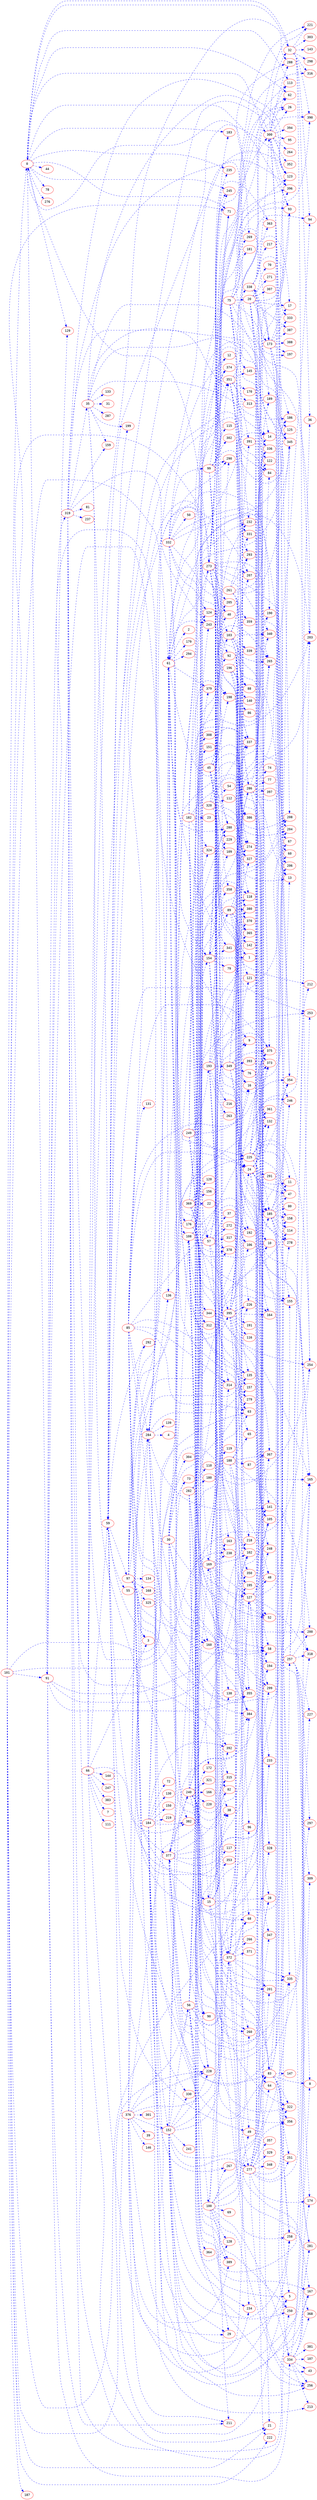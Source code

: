 digraph dumpedGraph {
		node[color=Red,fontname=Courier]
		edge[color=Blue,style=dashed]
		rankdir=LR; //Rank Direction Left to Right
		/*Total Nodes : 59 */
"0"->{"32" "44" "62" "71" "78" "91" "93" "113" "129" "183" "235" "245" "269" "276" "300"}
"15"->{"28" "38" "83" "117" "248" "258" "299" "353" "372" "392"}
"20"->{"10" "13" "17" "21" "70" "83" "105" "173" "197" "258" "271" "307" "336" "387" "396"}
"24"->{"11" "36" "47" "105" "132" "165" "185" "222" "278" "291" "336" "354" "373" "375"}
"30"->{"14" "52" "58" "73" "108" "135" "304" "356" "382" "384"}
"32"->{"0" "36" "94" "143" "221" "254" "298" "303" "316" "390"}
"35"->{"31" "59" "84" "90" "123" "133" "145" "159" "199" "203" "287" "345"}
"45"->{"40" "198" "204" "208" "229" "253" "280" "316" "337" "367"}
"56"->{"10" "68" "90" "100" "105" "128" "233" "256" "345" "364" "373" "380"}
"57"->{"9" "37" "83" "121" "272" "317" "358" "368" "378" "395"}
"59"->{"3" "5" "38" "49" "55" "67" "97" "123" "199" "292" "293" "318"}
"61"->{"2" "65" "108" "135" "154" "179" "186" "203" "243" "274" "280" "284" "294" "341" "351" "374" "379"}
"66"->{"3" "7" "49" "59" "111" "144" "186" "247" "288" "382" "383" "396"}
"75"->{"17" "20" "26" "93" "123" "181" "203" "226" "293" "336" "375" "391"}
"83"->{"8" "13" "123" "147" "158" "250" "251" "257" "258" "322" "356"}
"85"->{"15" "24" "63" "105" "106" "131" "165" "213" "278" "284" "314" "337" "373" "375" "384" "395"}
"89"->{"1" "96" "118" "121" "142" "189" "286" "327" "365" "380"}
"91"->{"9" "129" "136" "163" "211" "218" "319" "334" "355"}
"97"->{"3" "114" "134" "160" "168" "194" "225" "226" "284" "292" "324" "325" "355" "377" "384"}
"99"->{"12" "115" "118" "127" "157" "288" "290" "302" "337" "374"}
"100"->{"29" "69" "96" "128" "221" "256" "260" "267" "334" "335" "347" "372" "389"}
"101"->{"0" "21" "61" "63" "71" "91" "165" "187" "222" "228" "254" "273"}
"103"->{"24" "88" "94" "105" "132" "185" "207" "246" "265" "339" "340" "354" "370" "373" "386"}
"108"->{"92" "109" "154" "160" "192" "245" "260" "273" "312" "344" "378" "379" "389"}
"127"->{"48" "52" "84" "141" "155" "265" "299" "318" "328" "367"}
"152"->{"29" "56" "58" "68" "83" "105" "167" "174" "228" "234" "241" "250" "258" "277" "280" "330" "345"}
"154"->{"1" "79" "82" "89" "102" "113" "155" "238" "265" "341"}
"169"->{"52" "63" "102" "119" "127" "138" "200" "201" "238" "274" "314" "372"}
"173"->{"17" "125" "186" "197" "204" "206" "333" "338" "345" "387" "388"}
"176"->{"63" "122" "127" "151" "169" "232" "250" "253" "279" "308" "314" "355" "363"}
"182"->{"23" "57" "64" "68" "124" "198" "203" "208" "324" "378" "386"}
"184"->{"8" "60" "72" "83" "130" "150" "152" "219" "258" "267" "327" "330" "382" "392"}
"185"->{"11" "47" "80" "114" "155" "158" "246" "278" "281" "334" "354"}
"188"->{"65" "87" "157" "167" "200" "279" "293" "355" "367" "384"}
"193"->{"38" "71" "211" "216" "232" "254" "263" "349" "365" "370" "375" "390"}
"196"->{"16" "49" "62" "86" "88" "140" "165" "265" "327" "350"}
"225"->{"11" "14" "47" "93" "114" "132" "164" "185" "190" "194" "233" "246" "254" "281" "340" "347" "354" "361" "375"}
"240"->{"15" "82" "102" "127" "138" "166" "167" "169" "220" "299" "309" "315" "321" "322" "377" "391"}
"249"->{"16" "24" "48" "103" "193" "204" "205" "228" "260" "299"}
"257"->{"8" "174" "200" "203" "212" "227" "253" "297" "309" "318"}
"261"->{"102" "286" "293" "318" "327" "331" "336" "345" "359" "380"}
"273"->{"0" "13" "26" "40" "61" "92" "103" "109" "158" "165" "183" "185" "205" "207" "212" "221" "235" "245" "280" "300" "335" "340" "351" "373" "374"}
"277"->{"28" "43" "64" "83" "93" "174" "201" "251" "297" "322" "329" "345" "348" "356" "357"}
"282"->{"58" "110" "118" "164" "172" "173" "180" "228" "335" "396"}
"284"->{"4" "5" "61" "83" "135" "136" "139" "141" "160" "207" "256"}
"286"->{"13" "28" "59" "74" "77" "122" "125" "154" "248" "397"}
"300"->{"5" "26" "32" "59" "60" "62" "67" "93" "95" "113" "123" "208" "264" "288" "335" "352" "394" "396"}
"319"->{"21" "35" "81" "84" "123" "159" "237" "243" "250" "254" "281" "345" "392"}
"320"->{"13" "54" "68" "71" "112" "163" "290" "315" "337" "365"}
"332"->{"12" "50" "63" "99" "124" "176" "185" "190" "198" "225" "265" "290" "354" "358"}
"334"->{"43" "107" "165" "167" "213" "256" "281" "368" "381"}
"338"->{"14" "58" "141" "173" "189" "217" "300" "333" "363" "390"}
"349"->{"9" "16" "76" "106" "192" "203" "218" "337" "375" "393"}
"351"->{"14" "135" "145" "170" "186" "232" "269" "274" "313" "331" "338"}
"369"->{"22" "57" "58" "120" "155" "156" "227" "229" "243" "322"}
"372"->{"68" "102" "127" "201" "234" "260" "266" "277" "328" "335" "350" "371" "377" "384"}
"376"->{"29" "39" "56" "123" "146" "152" "172" "195" "211" "228" "234" "280" "284" "301" "389"}
"377"->{"5" "28" "38" "73" "82" "206" "228" "238" "240" "315" "384"}
"395"->{"16" "24" "63" "94" "106" "116" "164" "165" "191" "195" "226" "279" "336" "375" "384"}
}